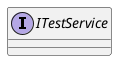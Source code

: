 @startuml
interface ITestService {
    !ifdef TEST_SERVICE_CANCREATETEST
    + <<async>> CanCreateTest(classId:Guid): Task<bool>
    !endif
    !ifdef TEST_SERVICE_CANVIEWOREDITTEST
    + <<async>> CanViewOrEditTest(classId:Guid, cancellationToken:CancellationToken): Task<bool>
    !endif
    !ifdef TEST_SERVICE_QUESTIONACCESSANDCOMPAREFORTEST
    + <<async>> QuestionAccessAndCompareForTest(questions:List<CreateUpdateQuestionDto>, cancellationToken:CancellationToken): Task<List<Guid>>
    !endif
    !ifdef TEST_SERVICE_TRYCHECKCANATTEMPTTEST
    + <<async>> TryCheckCanAttemptTest(test:Test): Task
    !endif
    !ifdef TEST_SERVICE_GETROLEUSERINTEST
    + <<async>> GetRoleUserInTest(test:Test): Task<ClassShareMode>
    !endif
    !ifdef TEST_SERVICE_CANVIEWHISTORYOFTEST
    + <<async>> CanViewHistoryOfTest(classId:Guid, cancellationToken:CancellationToken): Task<bool>
    !endif
    !ifdef TEST_SERVICE_CHECKQUESTIONSFORUPDATE
    + CheckQuestionsForUpdate(updateQuestionDto:List<CreateUpdateQuestionDto>, updateQuestion:List<Question>): CheckUpdateQuestion
    !endif
}
@enduml
